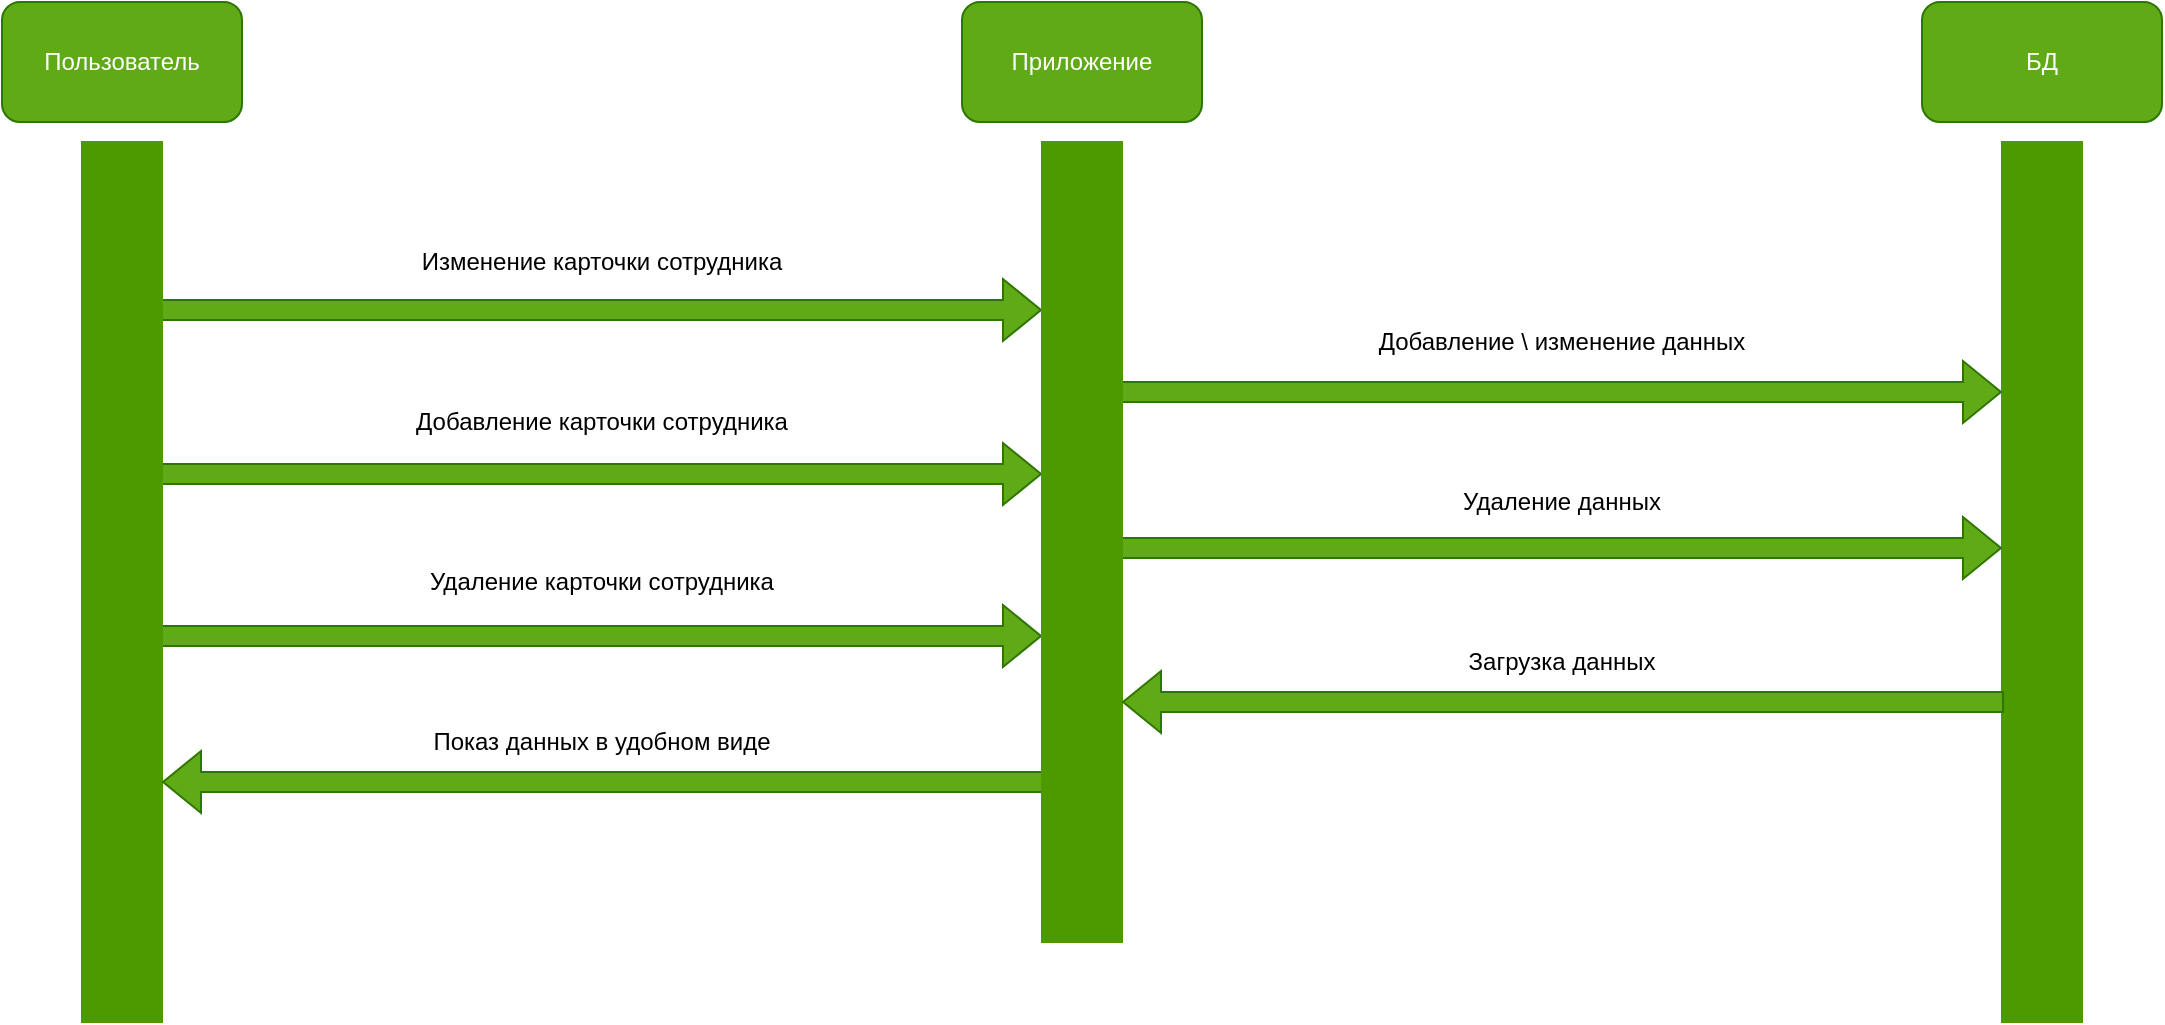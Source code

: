 <mxfile version="25.0.2">
  <diagram name="Page-1" id="ThFwVxVAOfFa0BOayrFi">
    <mxGraphModel dx="1195" dy="669" grid="1" gridSize="10" guides="1" tooltips="1" connect="1" arrows="1" fold="1" page="1" pageScale="1" pageWidth="1169" pageHeight="1654" math="0" shadow="0">
      <root>
        <mxCell id="0" />
        <mxCell id="1" parent="0" />
        <mxCell id="aJdxklIkQ2OrmEIIkCzz-3" value="" style="rounded=0;whiteSpace=wrap;html=1;fillColor=#4D9900;strokeColor=#4D9900;" vertex="1" parent="1">
          <mxGeometry x="1040" y="120" width="40" height="440" as="geometry" />
        </mxCell>
        <mxCell id="aJdxklIkQ2OrmEIIkCzz-4" value="Пользователь" style="rounded=1;whiteSpace=wrap;html=1;fillColor=#60a917;strokeColor=#2D7600;fontColor=#ffffff;" vertex="1" parent="1">
          <mxGeometry x="40" y="50" width="120" height="60" as="geometry" />
        </mxCell>
        <mxCell id="aJdxklIkQ2OrmEIIkCzz-5" value="Приложение" style="rounded=1;whiteSpace=wrap;html=1;fillColor=#60a917;strokeColor=#2D7600;fontColor=#ffffff;" vertex="1" parent="1">
          <mxGeometry x="520" y="50" width="120" height="60" as="geometry" />
        </mxCell>
        <mxCell id="aJdxklIkQ2OrmEIIkCzz-6" value="БД" style="rounded=1;whiteSpace=wrap;html=1;fillColor=#60a917;strokeColor=#2D7600;fontColor=#ffffff;" vertex="1" parent="1">
          <mxGeometry x="1000" y="50" width="120" height="60" as="geometry" />
        </mxCell>
        <mxCell id="aJdxklIkQ2OrmEIIkCzz-7" value="" style="shape=flexArrow;endArrow=classic;html=1;rounded=0;entryX=0.025;entryY=0.105;entryDx=0;entryDy=0;entryPerimeter=0;fillColor=#60a917;strokeColor=#2D7600;" edge="1" parent="1">
          <mxGeometry width="50" height="50" relative="1" as="geometry">
            <mxPoint x="119" y="204" as="sourcePoint" />
            <mxPoint x="560" y="204" as="targetPoint" />
            <Array as="points" />
          </mxGeometry>
        </mxCell>
        <mxCell id="aJdxklIkQ2OrmEIIkCzz-8" value="" style="shape=flexArrow;endArrow=classic;html=1;rounded=0;entryX=0.025;entryY=0.105;entryDx=0;entryDy=0;entryPerimeter=0;fillColor=#60a917;strokeColor=#2D7600;" edge="1" parent="1">
          <mxGeometry width="50" height="50" relative="1" as="geometry">
            <mxPoint x="599" y="245" as="sourcePoint" />
            <mxPoint x="1040" y="245" as="targetPoint" />
            <Array as="points" />
          </mxGeometry>
        </mxCell>
        <mxCell id="aJdxklIkQ2OrmEIIkCzz-9" value="" style="shape=flexArrow;endArrow=classic;html=1;rounded=0;entryX=0.025;entryY=0.105;entryDx=0;entryDy=0;entryPerimeter=0;fillColor=#60a917;strokeColor=#2D7600;" edge="1" parent="1">
          <mxGeometry width="50" height="50" relative="1" as="geometry">
            <mxPoint x="119" y="286" as="sourcePoint" />
            <mxPoint x="560" y="286" as="targetPoint" />
            <Array as="points" />
          </mxGeometry>
        </mxCell>
        <mxCell id="aJdxklIkQ2OrmEIIkCzz-10" value="" style="shape=flexArrow;endArrow=classic;html=1;rounded=0;entryX=0.025;entryY=0.105;entryDx=0;entryDy=0;entryPerimeter=0;fillColor=#60a917;strokeColor=#2D7600;" edge="1" parent="1">
          <mxGeometry width="50" height="50" relative="1" as="geometry">
            <mxPoint x="119" y="367" as="sourcePoint" />
            <mxPoint x="560" y="367" as="targetPoint" />
            <Array as="points" />
          </mxGeometry>
        </mxCell>
        <mxCell id="aJdxklIkQ2OrmEIIkCzz-12" value="Изменение карточки сотрудника" style="text;html=1;align=center;verticalAlign=middle;whiteSpace=wrap;rounded=0;" vertex="1" parent="1">
          <mxGeometry x="160" y="160" width="360" height="40" as="geometry" />
        </mxCell>
        <mxCell id="aJdxklIkQ2OrmEIIkCzz-13" value="Добавление карточки сотрудника" style="text;html=1;align=center;verticalAlign=middle;whiteSpace=wrap;rounded=0;" vertex="1" parent="1">
          <mxGeometry x="160" y="240" width="360" height="40" as="geometry" />
        </mxCell>
        <mxCell id="aJdxklIkQ2OrmEIIkCzz-14" value="Удаление карточки сотрудника" style="text;html=1;align=center;verticalAlign=middle;whiteSpace=wrap;rounded=0;" vertex="1" parent="1">
          <mxGeometry x="160" y="320" width="360" height="40" as="geometry" />
        </mxCell>
        <mxCell id="aJdxklIkQ2OrmEIIkCzz-16" value="" style="shape=flexArrow;endArrow=classic;html=1;rounded=0;entryX=0.025;entryY=0.105;entryDx=0;entryDy=0;entryPerimeter=0;fillColor=#60a917;strokeColor=#2D7600;" edge="1" parent="1">
          <mxGeometry width="50" height="50" relative="1" as="geometry">
            <mxPoint x="599" y="323" as="sourcePoint" />
            <mxPoint x="1040" y="323" as="targetPoint" />
            <Array as="points" />
          </mxGeometry>
        </mxCell>
        <mxCell id="aJdxklIkQ2OrmEIIkCzz-1" value="" style="rounded=0;whiteSpace=wrap;html=1;fillColor=#4D9900;strokeColor=#4D9900;" vertex="1" parent="1">
          <mxGeometry x="80" y="120" width="40" height="440" as="geometry" />
        </mxCell>
        <mxCell id="aJdxklIkQ2OrmEIIkCzz-17" value="Добавление \ изменение данных" style="text;html=1;align=center;verticalAlign=middle;whiteSpace=wrap;rounded=0;" vertex="1" parent="1">
          <mxGeometry x="640" y="200" width="360" height="40" as="geometry" />
        </mxCell>
        <mxCell id="aJdxklIkQ2OrmEIIkCzz-18" value="Удаление данных" style="text;html=1;align=center;verticalAlign=middle;whiteSpace=wrap;rounded=0;" vertex="1" parent="1">
          <mxGeometry x="640" y="280" width="360" height="40" as="geometry" />
        </mxCell>
        <mxCell id="aJdxklIkQ2OrmEIIkCzz-21" value="Показ данных в удобном виде" style="text;html=1;align=center;verticalAlign=middle;whiteSpace=wrap;rounded=0;" vertex="1" parent="1">
          <mxGeometry x="160" y="400" width="360" height="40" as="geometry" />
        </mxCell>
        <mxCell id="aJdxklIkQ2OrmEIIkCzz-22" value="" style="shape=flexArrow;endArrow=classic;html=1;rounded=0;entryX=0.025;entryY=0.105;entryDx=0;entryDy=0;entryPerimeter=0;fillColor=#60a917;strokeColor=#2D7600;" edge="1" parent="1">
          <mxGeometry width="50" height="50" relative="1" as="geometry">
            <mxPoint x="561" y="440" as="sourcePoint" />
            <mxPoint x="120" y="440" as="targetPoint" />
            <Array as="points" />
          </mxGeometry>
        </mxCell>
        <mxCell id="aJdxklIkQ2OrmEIIkCzz-2" value="" style="rounded=0;whiteSpace=wrap;html=1;fillColor=#4D9900;strokeColor=#4D9900;" vertex="1" parent="1">
          <mxGeometry x="560" y="120" width="40" height="400" as="geometry" />
        </mxCell>
        <mxCell id="aJdxklIkQ2OrmEIIkCzz-23" value="" style="shape=flexArrow;endArrow=classic;html=1;rounded=0;entryX=0.025;entryY=0.105;entryDx=0;entryDy=0;entryPerimeter=0;fillColor=#60a917;strokeColor=#2D7600;" edge="1" parent="1">
          <mxGeometry width="50" height="50" relative="1" as="geometry">
            <mxPoint x="1041" y="400" as="sourcePoint" />
            <mxPoint x="600" y="400" as="targetPoint" />
            <Array as="points" />
          </mxGeometry>
        </mxCell>
        <mxCell id="aJdxklIkQ2OrmEIIkCzz-24" value="Загрузка данных" style="text;html=1;align=center;verticalAlign=middle;whiteSpace=wrap;rounded=0;" vertex="1" parent="1">
          <mxGeometry x="640" y="360" width="360" height="40" as="geometry" />
        </mxCell>
      </root>
    </mxGraphModel>
  </diagram>
</mxfile>
